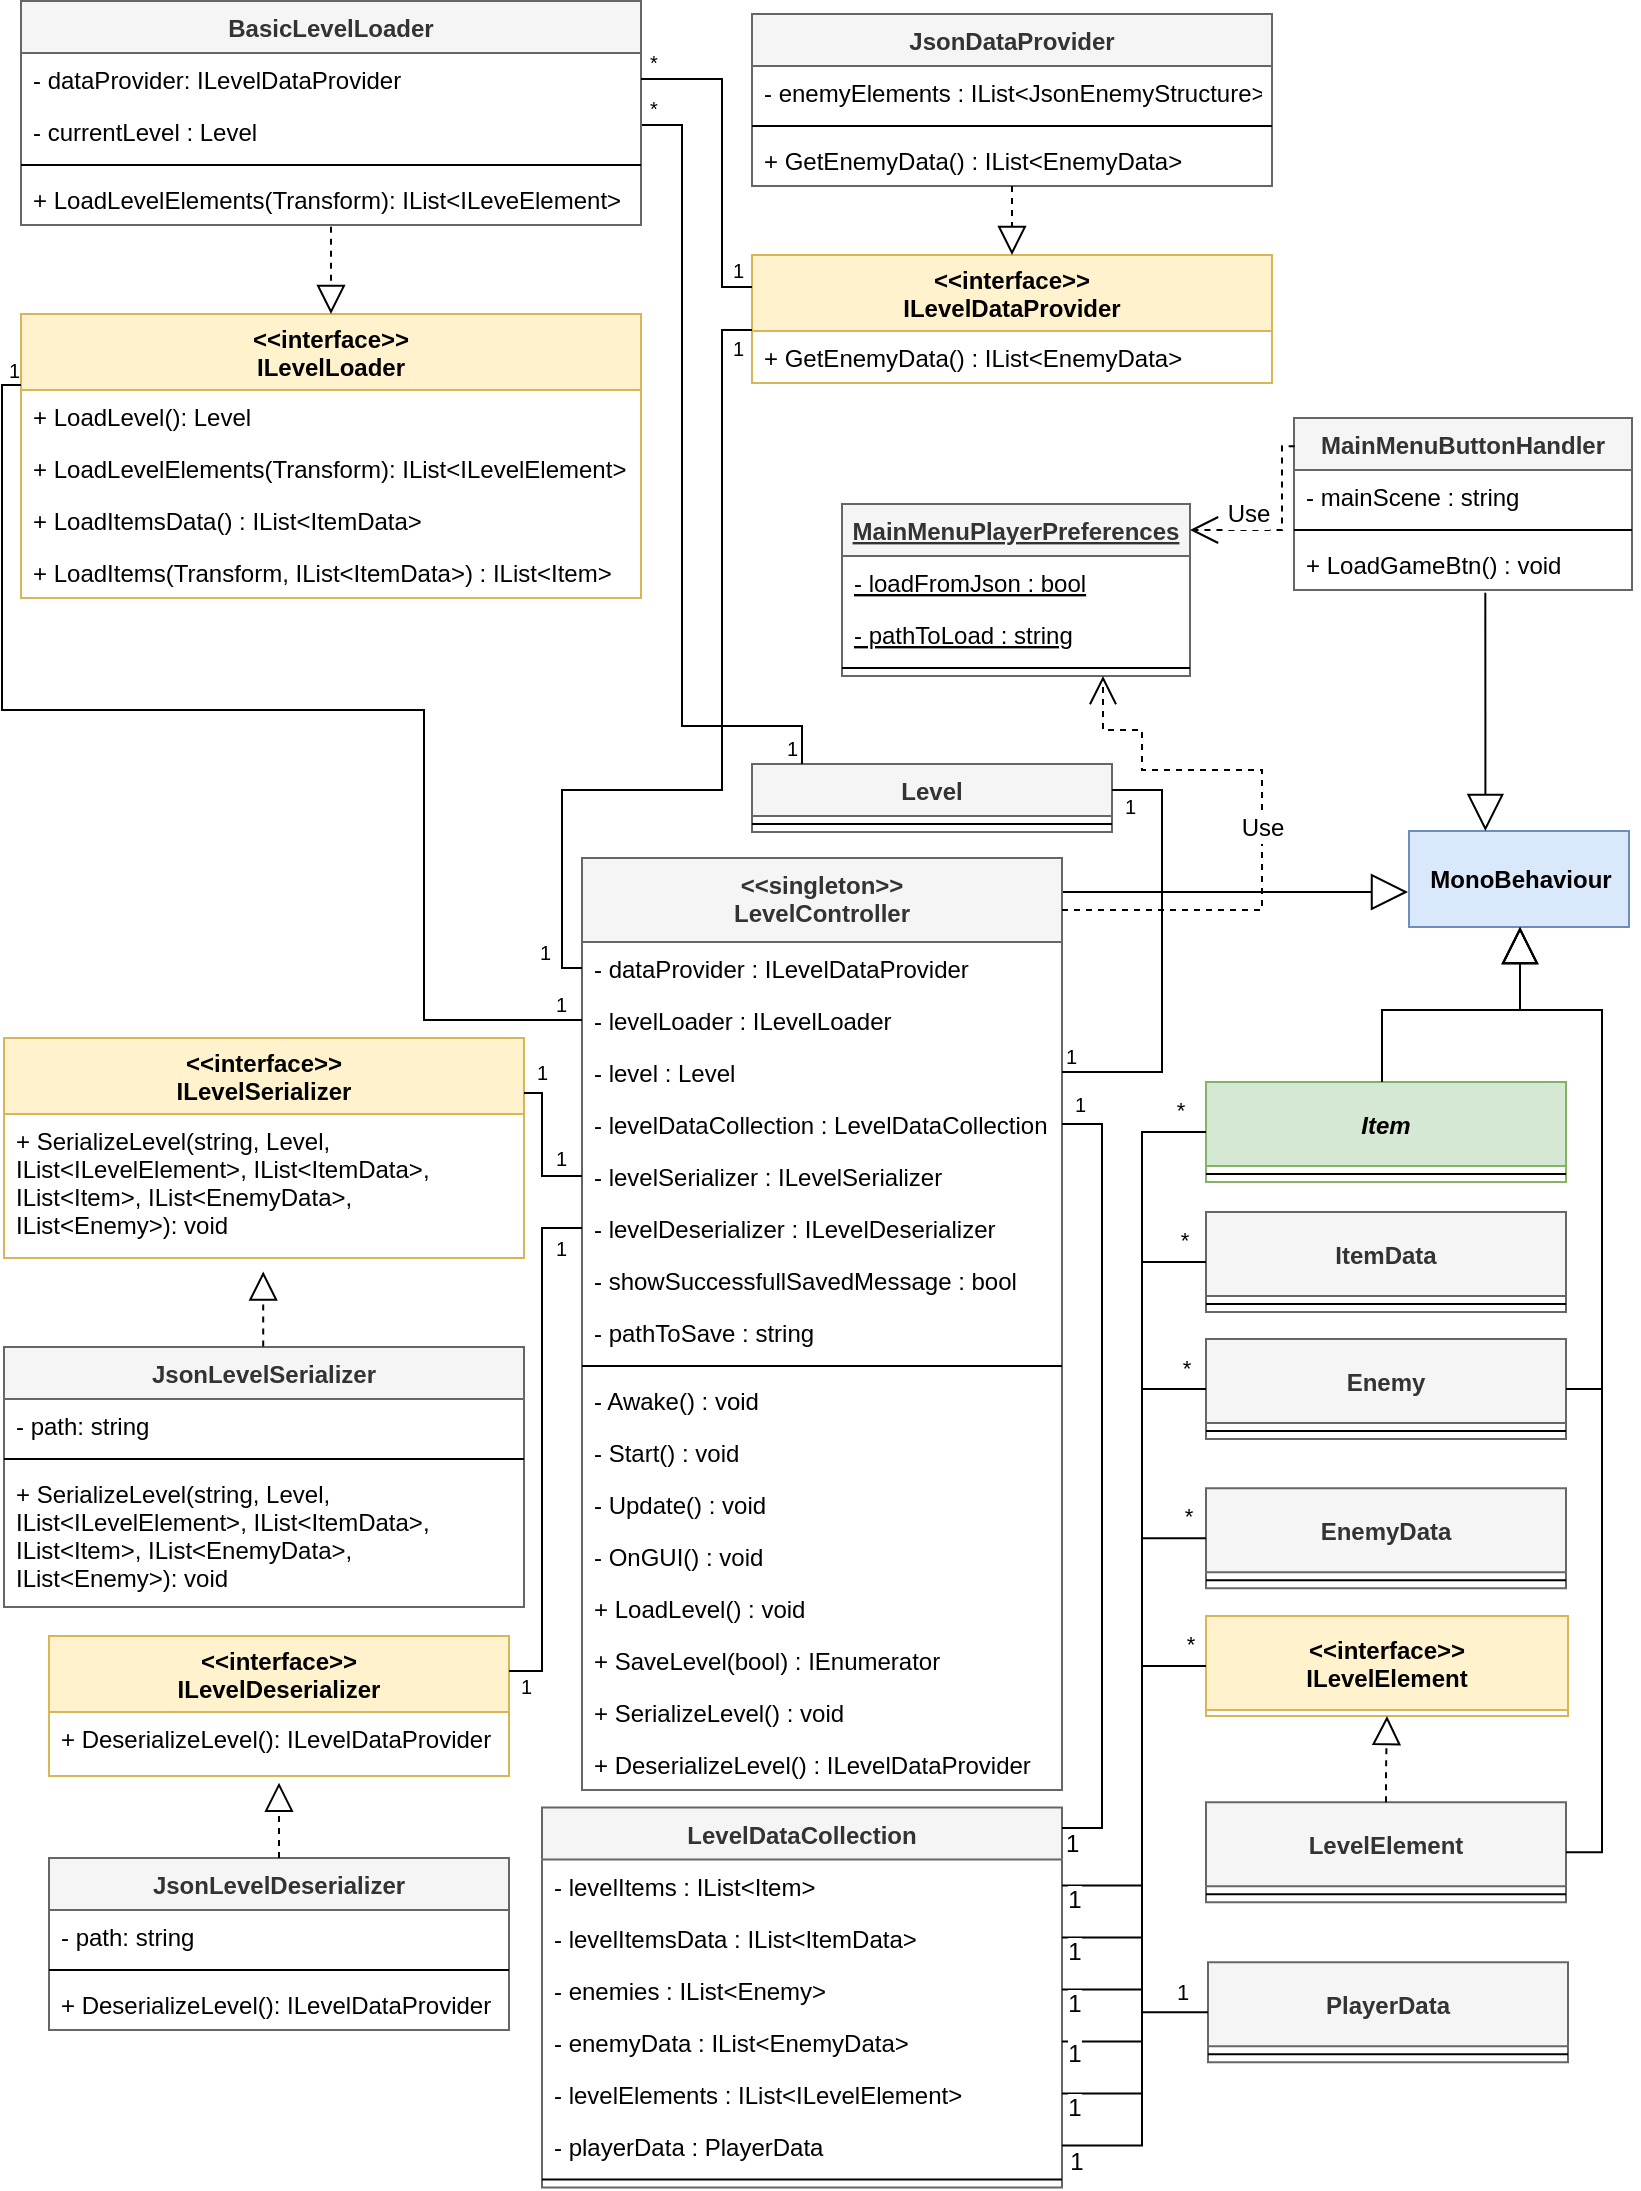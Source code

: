 <mxfile version="11.3.0" type="device" pages="2"><diagram id="U3EE3UQ_mB1TtfaGsXKy" name="Page-2"><mxGraphModel dx="1422" dy="822" grid="1" gridSize="10" guides="1" tooltips="1" connect="1" arrows="1" fold="1" page="1" pageScale="1" pageWidth="827" pageHeight="1169" math="0" shadow="0"><root><mxCell id="6WiqA42XoNVv5MIIDe6V-0"/><mxCell id="6WiqA42XoNVv5MIIDe6V-1" parent="6WiqA42XoNVv5MIIDe6V-0"/><mxCell id="6WiqA42XoNVv5MIIDe6V-2" value="&#10;&lt;&lt;interface&gt;&gt;&#10;ILevelLoader&#10;" style="swimlane;fontStyle=1;childLayout=stackLayout;horizontal=1;startSize=38;fillColor=#fff2cc;horizontalStack=0;resizeParent=1;resizeParentMax=0;resizeLast=0;collapsible=1;marginBottom=0;labelBackgroundColor=none;strokeColor=#d6b656;" parent="6WiqA42XoNVv5MIIDe6V-1" vertex="1"><mxGeometry x="9.5" y="162" width="310" height="142" as="geometry"/></mxCell><mxCell id="6WiqA42XoNVv5MIIDe6V-3" value="+ LoadLevel(): Level" style="text;strokeColor=none;fillColor=none;align=left;verticalAlign=top;spacingLeft=4;spacingRight=4;overflow=hidden;rotatable=0;points=[[0,0.5],[1,0.5]];portConstraint=eastwest;labelBackgroundColor=none;" parent="6WiqA42XoNVv5MIIDe6V-2" vertex="1"><mxGeometry y="38" width="310" height="26" as="geometry"/></mxCell><mxCell id="6WiqA42XoNVv5MIIDe6V-4" value="+ LoadLevelElements(Transform): IList&lt;ILevelElement&gt;" style="text;strokeColor=none;fillColor=none;align=left;verticalAlign=top;spacingLeft=4;spacingRight=4;overflow=hidden;rotatable=0;points=[[0,0.5],[1,0.5]];portConstraint=eastwest;labelBackgroundColor=none;" parent="6WiqA42XoNVv5MIIDe6V-2" vertex="1"><mxGeometry y="64" width="310" height="26" as="geometry"/></mxCell><mxCell id="RbHNDBY6vm4uIwvynuu4-90" value="+ LoadItemsData() : IList&lt;ItemData&gt;" style="text;strokeColor=none;fillColor=none;align=left;verticalAlign=top;spacingLeft=4;spacingRight=4;overflow=hidden;rotatable=0;points=[[0,0.5],[1,0.5]];portConstraint=eastwest;labelBackgroundColor=none;" parent="6WiqA42XoNVv5MIIDe6V-2" vertex="1"><mxGeometry y="90" width="310" height="26" as="geometry"/></mxCell><mxCell id="RbHNDBY6vm4uIwvynuu4-91" value="+ LoadItems(Transform, IList&lt;ItemData&gt;) : IList&lt;Item&gt;" style="text;strokeColor=none;fillColor=none;align=left;verticalAlign=top;spacingLeft=4;spacingRight=4;overflow=hidden;rotatable=0;points=[[0,0.5],[1,0.5]];portConstraint=eastwest;labelBackgroundColor=none;" parent="6WiqA42XoNVv5MIIDe6V-2" vertex="1"><mxGeometry y="116" width="310" height="26" as="geometry"/></mxCell><mxCell id="XhAxnzTvju0TEhmdSK-l-0" value="BasicLevelLoader" style="swimlane;fontStyle=1;align=center;verticalAlign=top;childLayout=stackLayout;horizontal=1;startSize=26;horizontalStack=0;resizeParent=1;resizeParentMax=0;resizeLast=0;collapsible=1;marginBottom=0;labelBackgroundColor=none;fillColor=#f5f5f5;strokeColor=#666666;fontColor=#333333;" parent="6WiqA42XoNVv5MIIDe6V-1" vertex="1"><mxGeometry x="9.5" y="5.5" width="310" height="112" as="geometry"/></mxCell><mxCell id="XhAxnzTvju0TEhmdSK-l-1" value="- dataProvider: ILevelDataProvider" style="text;strokeColor=none;fillColor=none;align=left;verticalAlign=top;spacingLeft=4;spacingRight=4;overflow=hidden;rotatable=0;points=[[0,0.5],[1,0.5]];portConstraint=eastwest;labelBackgroundColor=none;" parent="XhAxnzTvju0TEhmdSK-l-0" vertex="1"><mxGeometry y="26" width="310" height="26" as="geometry"/></mxCell><mxCell id="RbHNDBY6vm4uIwvynuu4-57" value="- currentLevel : Level" style="text;strokeColor=none;fillColor=none;align=left;verticalAlign=top;spacingLeft=4;spacingRight=4;overflow=hidden;rotatable=0;points=[[0,0.5],[1,0.5]];portConstraint=eastwest;labelBackgroundColor=none;" parent="XhAxnzTvju0TEhmdSK-l-0" vertex="1"><mxGeometry y="52" width="310" height="26" as="geometry"/></mxCell><mxCell id="XhAxnzTvju0TEhmdSK-l-2" value="" style="line;strokeWidth=1;fillColor=none;align=left;verticalAlign=middle;spacingTop=-1;spacingLeft=3;spacingRight=3;rotatable=0;labelPosition=right;points=[];portConstraint=eastwest;labelBackgroundColor=none;" parent="XhAxnzTvju0TEhmdSK-l-0" vertex="1"><mxGeometry y="78" width="310" height="8" as="geometry"/></mxCell><mxCell id="XhAxnzTvju0TEhmdSK-l-8" value="+ LoadLevelElements(Transform): IList&lt;ILeveElement&gt;" style="text;strokeColor=none;fillColor=none;align=left;verticalAlign=top;spacingLeft=4;spacingRight=4;overflow=hidden;rotatable=0;points=[[0,0.5],[1,0.5]];portConstraint=eastwest;labelBackgroundColor=none;" parent="XhAxnzTvju0TEhmdSK-l-0" vertex="1"><mxGeometry y="86" width="310" height="26" as="geometry"/></mxCell><mxCell id="XhAxnzTvju0TEhmdSK-l-4" value="&#10;&lt;&lt;interface&gt;&gt;&#10;ILevelDataProvider&#10;" style="swimlane;fontStyle=1;childLayout=stackLayout;horizontal=1;startSize=38;fillColor=#fff2cc;horizontalStack=0;resizeParent=1;resizeParentMax=0;resizeLast=0;collapsible=1;marginBottom=0;labelBackgroundColor=none;strokeColor=#d6b656;" parent="6WiqA42XoNVv5MIIDe6V-1" vertex="1"><mxGeometry x="375" y="132.5" width="260" height="64" as="geometry"/></mxCell><mxCell id="RbHNDBY6vm4uIwvynuu4-88" value="+ GetEnemyData() : IList&lt;EnemyData&gt;" style="text;strokeColor=none;fillColor=none;align=left;verticalAlign=top;spacingLeft=4;spacingRight=4;overflow=hidden;rotatable=0;points=[[0,0.5],[1,0.5]];portConstraint=eastwest;labelBackgroundColor=none;" parent="XhAxnzTvju0TEhmdSK-l-4" vertex="1"><mxGeometry y="38" width="260" height="26" as="geometry"/></mxCell><mxCell id="U6QdROMSvmlogeXnXHMK-10" value="JsonDataProvider" style="swimlane;fontStyle=1;align=center;verticalAlign=top;childLayout=stackLayout;horizontal=1;startSize=26;horizontalStack=0;resizeParent=1;resizeParentMax=0;resizeLast=0;collapsible=1;marginBottom=0;labelBackgroundColor=none;fillColor=#f5f5f5;strokeColor=#666666;fontColor=#333333;" parent="6WiqA42XoNVv5MIIDe6V-1" vertex="1"><mxGeometry x="375" y="12" width="260" height="86" as="geometry"><mxRectangle x="191" y="211" width="130" height="26" as="alternateBounds"/></mxGeometry></mxCell><mxCell id="RbHNDBY6vm4uIwvynuu4-79" value="- enemyElements : IList&lt;JsonEnemyStructure&gt;" style="text;strokeColor=none;fillColor=none;align=left;verticalAlign=top;spacingLeft=4;spacingRight=4;overflow=hidden;rotatable=0;points=[[0,0.5],[1,0.5]];portConstraint=eastwest;labelBackgroundColor=none;" parent="U6QdROMSvmlogeXnXHMK-10" vertex="1"><mxGeometry y="26" width="260" height="26" as="geometry"/></mxCell><mxCell id="U6QdROMSvmlogeXnXHMK-11" value="" style="line;strokeWidth=1;fillColor=none;align=left;verticalAlign=middle;spacingTop=-1;spacingLeft=3;spacingRight=3;rotatable=0;labelPosition=right;points=[];portConstraint=eastwest;labelBackgroundColor=none;" parent="U6QdROMSvmlogeXnXHMK-10" vertex="1"><mxGeometry y="52" width="260" height="8" as="geometry"/></mxCell><mxCell id="RbHNDBY6vm4uIwvynuu4-85" value="+ GetEnemyData() : IList&lt;EnemyData&gt;" style="text;strokeColor=none;fillColor=none;align=left;verticalAlign=top;spacingLeft=4;spacingRight=4;overflow=hidden;rotatable=0;points=[[0,0.5],[1,0.5]];portConstraint=eastwest;labelBackgroundColor=none;" parent="U6QdROMSvmlogeXnXHMK-10" vertex="1"><mxGeometry y="60" width="260" height="26" as="geometry"/></mxCell><mxCell id="U6QdROMSvmlogeXnXHMK-17" value="&#10;&lt;&lt;interface&gt;&gt;&#10;ILevelSerializer&#10;" style="swimlane;fontStyle=1;childLayout=stackLayout;horizontal=1;startSize=38;fillColor=#fff2cc;horizontalStack=0;resizeParent=1;resizeParentMax=0;resizeLast=0;collapsible=1;marginBottom=0;strokeColor=#d6b656;labelBackgroundColor=none;" parent="6WiqA42XoNVv5MIIDe6V-1" vertex="1"><mxGeometry x="1" y="524" width="260" height="110" as="geometry"/></mxCell><mxCell id="U6QdROMSvmlogeXnXHMK-18" value="+ SerializeLevel(string, Level, &#10;IList&lt;ILevelElement&gt;, IList&lt;ItemData&gt;, &#10;IList&lt;Item&gt;, IList&lt;EnemyData&gt;, &#10;IList&lt;Enemy&gt;): void" style="text;strokeColor=none;fillColor=none;align=left;verticalAlign=top;spacingLeft=4;spacingRight=4;overflow=hidden;rotatable=0;points=[[0,0.5],[1,0.5]];portConstraint=eastwest;labelBackgroundColor=none;" parent="U6QdROMSvmlogeXnXHMK-17" vertex="1"><mxGeometry y="38" width="260" height="72" as="geometry"/></mxCell><mxCell id="U6QdROMSvmlogeXnXHMK-20" value="JsonLevelSerializer" style="swimlane;fontStyle=1;align=center;verticalAlign=top;childLayout=stackLayout;horizontal=1;startSize=26;horizontalStack=0;resizeParent=1;resizeParentMax=0;resizeLast=0;collapsible=1;marginBottom=0;labelBackgroundColor=none;fillColor=#f5f5f5;strokeColor=#666666;fontColor=#333333;" parent="6WiqA42XoNVv5MIIDe6V-1" vertex="1"><mxGeometry x="1" y="678.5" width="260" height="130" as="geometry"/></mxCell><mxCell id="U6QdROMSvmlogeXnXHMK-21" value="- path: string" style="text;strokeColor=none;fillColor=none;align=left;verticalAlign=top;spacingLeft=4;spacingRight=4;overflow=hidden;rotatable=0;points=[[0,0.5],[1,0.5]];portConstraint=eastwest;labelBackgroundColor=none;" parent="U6QdROMSvmlogeXnXHMK-20" vertex="1"><mxGeometry y="26" width="260" height="26" as="geometry"/></mxCell><mxCell id="U6QdROMSvmlogeXnXHMK-22" value="" style="line;strokeWidth=1;fillColor=none;align=left;verticalAlign=middle;spacingTop=-1;spacingLeft=3;spacingRight=3;rotatable=0;labelPosition=right;points=[];portConstraint=eastwest;labelBackgroundColor=none;" parent="U6QdROMSvmlogeXnXHMK-20" vertex="1"><mxGeometry y="52" width="260" height="8" as="geometry"/></mxCell><mxCell id="U6QdROMSvmlogeXnXHMK-26" value="+ SerializeLevel(string, Level, &#10;IList&lt;ILevelElement&gt;, IList&lt;ItemData&gt;, &#10;IList&lt;Item&gt;, IList&lt;EnemyData&gt;, &#10;IList&lt;Enemy&gt;): void" style="text;strokeColor=none;fillColor=none;align=left;verticalAlign=top;spacingLeft=4;spacingRight=4;overflow=hidden;rotatable=0;points=[[0,0.5],[1,0.5]];portConstraint=eastwest;labelBackgroundColor=none;" parent="U6QdROMSvmlogeXnXHMK-20" vertex="1"><mxGeometry y="60" width="260" height="70" as="geometry"/></mxCell><mxCell id="dpCCaLjLW-N3ax-SlkFJ-2" value="&#10;&lt;&lt;interface&gt;&gt;&#10;ILevelDeserializer&#10;" style="swimlane;fontStyle=1;childLayout=stackLayout;horizontal=1;startSize=38;fillColor=#fff2cc;horizontalStack=0;resizeParent=1;resizeParentMax=0;resizeLast=0;collapsible=1;marginBottom=0;labelBackgroundColor=none;strokeColor=#d6b656;" parent="6WiqA42XoNVv5MIIDe6V-1" vertex="1"><mxGeometry x="23.5" y="823" width="230" height="70" as="geometry"/></mxCell><mxCell id="dpCCaLjLW-N3ax-SlkFJ-3" value="+ DeserializeLevel(): ILevelDataProvider" style="text;strokeColor=none;fillColor=none;align=left;verticalAlign=top;spacingLeft=4;spacingRight=4;overflow=hidden;rotatable=0;points=[[0,0.5],[1,0.5]];portConstraint=eastwest;labelBackgroundColor=none;" parent="dpCCaLjLW-N3ax-SlkFJ-2" vertex="1"><mxGeometry y="38" width="230" height="32" as="geometry"/></mxCell><mxCell id="dpCCaLjLW-N3ax-SlkFJ-4" value="JsonLevelDeserializer" style="swimlane;fontStyle=1;align=center;verticalAlign=top;childLayout=stackLayout;horizontal=1;startSize=26;horizontalStack=0;resizeParent=1;resizeParentMax=0;resizeLast=0;collapsible=1;marginBottom=0;labelBackgroundColor=none;fillColor=#f5f5f5;strokeColor=#666666;fontColor=#333333;" parent="6WiqA42XoNVv5MIIDe6V-1" vertex="1"><mxGeometry x="23.5" y="934" width="230" height="86" as="geometry"/></mxCell><mxCell id="dpCCaLjLW-N3ax-SlkFJ-5" value="- path: string" style="text;strokeColor=none;fillColor=none;align=left;verticalAlign=top;spacingLeft=4;spacingRight=4;overflow=hidden;rotatable=0;points=[[0,0.5],[1,0.5]];portConstraint=eastwest;labelBackgroundColor=none;" parent="dpCCaLjLW-N3ax-SlkFJ-4" vertex="1"><mxGeometry y="26" width="230" height="26" as="geometry"/></mxCell><mxCell id="dpCCaLjLW-N3ax-SlkFJ-6" value="" style="line;strokeWidth=1;fillColor=none;align=left;verticalAlign=middle;spacingTop=-1;spacingLeft=3;spacingRight=3;rotatable=0;labelPosition=right;points=[];portConstraint=eastwest;labelBackgroundColor=none;" parent="dpCCaLjLW-N3ax-SlkFJ-4" vertex="1"><mxGeometry y="52" width="230" height="8" as="geometry"/></mxCell><mxCell id="dpCCaLjLW-N3ax-SlkFJ-8" value="+ DeserializeLevel(): ILevelDataProvider" style="text;strokeColor=none;fillColor=none;align=left;verticalAlign=top;spacingLeft=4;spacingRight=4;overflow=hidden;rotatable=0;points=[[0,0.5],[1,0.5]];portConstraint=eastwest;labelBackgroundColor=none;" parent="dpCCaLjLW-N3ax-SlkFJ-4" vertex="1"><mxGeometry y="60" width="230" height="26" as="geometry"/></mxCell><mxCell id="dpCCaLjLW-N3ax-SlkFJ-9" value="" style="endArrow=block;dashed=1;endFill=0;endSize=12;html=1;edgeStyle=orthogonalEdgeStyle;rounded=0;exitX=0.5;exitY=0;exitDx=0;exitDy=0;labelBackgroundColor=none;entryX=0.5;entryY=1.104;entryDx=0;entryDy=0;entryPerimeter=0;" parent="6WiqA42XoNVv5MIIDe6V-1" source="dpCCaLjLW-N3ax-SlkFJ-4" target="dpCCaLjLW-N3ax-SlkFJ-3" edge="1"><mxGeometry width="160" relative="1" as="geometry"><mxPoint x="325.5" y="1099.5" as="sourcePoint"/><mxPoint x="206" y="900.5" as="targetPoint"/><Array as="points"><mxPoint x="138" y="911.5"/><mxPoint x="138" y="911.5"/></Array></mxGeometry></mxCell><mxCell id="f7q7LLjJTZfOvIeCBhTu-3" value="&lt;b&gt;MonoBehaviour&lt;/b&gt;" style="html=1;fillColor=#dae8fc;strokeColor=#6c8ebf;labelBackgroundColor=none;" parent="6WiqA42XoNVv5MIIDe6V-1" vertex="1"><mxGeometry x="703.5" y="420.5" width="110" height="48" as="geometry"/></mxCell><mxCell id="f7q7LLjJTZfOvIeCBhTu-4" value="" style="endArrow=block;endSize=16;endFill=0;html=1;edgeStyle=orthogonalEdgeStyle;rounded=0;exitX=0.566;exitY=1.055;exitDx=0;exitDy=0;exitPerimeter=0;labelBackgroundColor=none;" parent="6WiqA42XoNVv5MIIDe6V-1" source="RbHNDBY6vm4uIwvynuu4-47" target="f7q7LLjJTZfOvIeCBhTu-3" edge="1"><mxGeometry width="160" relative="1" as="geometry"><mxPoint x="800" y="350" as="sourcePoint"/><mxPoint x="880" y="410" as="targetPoint"/><Array as="points"><mxPoint x="742" y="360"/><mxPoint x="742" y="360"/></Array></mxGeometry></mxCell><mxCell id="RbHNDBY6vm4uIwvynuu4-31" value="&#10;&lt;&lt;interface&gt;&gt;&#10;ILevelElement&#10;" style="swimlane;fontStyle=1;childLayout=stackLayout;horizontal=1;startSize=47;fillColor=#fff2cc;horizontalStack=0;resizeParent=1;resizeParentMax=0;resizeLast=0;collapsible=1;marginBottom=0;labelBackgroundColor=none;strokeColor=#d6b656;" parent="6WiqA42XoNVv5MIIDe6V-1" vertex="1"><mxGeometry x="602" y="813" width="181" height="50" as="geometry"/></mxCell><mxCell id="RbHNDBY6vm4uIwvynuu4-43" value="MainMenuButtonHandler" style="swimlane;fontStyle=1;align=center;verticalAlign=top;childLayout=stackLayout;horizontal=1;startSize=26;horizontalStack=0;resizeParent=1;resizeParentMax=0;resizeLast=0;collapsible=1;marginBottom=0;labelBackgroundColor=none;fillColor=#f5f5f5;strokeColor=#666666;fontColor=#333333;" parent="6WiqA42XoNVv5MIIDe6V-1" vertex="1"><mxGeometry x="646" y="214" width="169" height="86" as="geometry"/></mxCell><mxCell id="RbHNDBY6vm4uIwvynuu4-44" value="- mainScene : string" style="text;strokeColor=none;fillColor=none;align=left;verticalAlign=top;spacingLeft=4;spacingRight=4;overflow=hidden;rotatable=0;points=[[0,0.5],[1,0.5]];portConstraint=eastwest;labelBackgroundColor=none;" parent="RbHNDBY6vm4uIwvynuu4-43" vertex="1"><mxGeometry y="26" width="169" height="26" as="geometry"/></mxCell><mxCell id="RbHNDBY6vm4uIwvynuu4-45" value="" style="line;strokeWidth=1;fillColor=none;align=left;verticalAlign=middle;spacingTop=-1;spacingLeft=3;spacingRight=3;rotatable=0;labelPosition=right;points=[];portConstraint=eastwest;labelBackgroundColor=none;" parent="RbHNDBY6vm4uIwvynuu4-43" vertex="1"><mxGeometry y="52" width="169" height="8" as="geometry"/></mxCell><mxCell id="RbHNDBY6vm4uIwvynuu4-47" value="+ LoadGameBtn() : void" style="text;strokeColor=none;fillColor=none;align=left;verticalAlign=top;spacingLeft=4;spacingRight=4;overflow=hidden;rotatable=0;points=[[0,0.5],[1,0.5]];portConstraint=eastwest;labelBackgroundColor=none;" parent="RbHNDBY6vm4uIwvynuu4-43" vertex="1"><mxGeometry y="60" width="169" height="26" as="geometry"/></mxCell><mxCell id="RbHNDBY6vm4uIwvynuu4-50" value="Level" style="swimlane;fontStyle=1;align=center;verticalAlign=top;childLayout=stackLayout;horizontal=1;startSize=26;horizontalStack=0;resizeParent=1;resizeParentMax=0;resizeLast=0;collapsible=1;marginBottom=0;labelBackgroundColor=none;fillColor=#f5f5f5;strokeColor=#666666;fontColor=#333333;" parent="6WiqA42XoNVv5MIIDe6V-1" vertex="1"><mxGeometry x="375" y="387" width="180" height="34" as="geometry"/></mxCell><mxCell id="RbHNDBY6vm4uIwvynuu4-52" value="" style="line;strokeWidth=1;fillColor=none;align=left;verticalAlign=middle;spacingTop=-1;spacingLeft=3;spacingRight=3;rotatable=0;labelPosition=right;points=[];portConstraint=eastwest;labelBackgroundColor=none;" parent="RbHNDBY6vm4uIwvynuu4-50" vertex="1"><mxGeometry y="26" width="180" height="8" as="geometry"/></mxCell><mxCell id="RbHNDBY6vm4uIwvynuu4-56" value="" style="endArrow=block;endSize=16;endFill=0;edgeStyle=orthogonalEdgeStyle;rounded=0;exitX=1;exitY=0.031;exitDx=0;exitDy=0;labelBackgroundColor=none;exitPerimeter=0;html=1;" parent="6WiqA42XoNVv5MIIDe6V-1" source="sbqQjTG6Z9_8j9TC0H_e-0" edge="1"><mxGeometry width="160" relative="1" as="geometry"><mxPoint x="413.429" y="419.857" as="sourcePoint"/><mxPoint x="703" y="451" as="targetPoint"/><Array as="points"><mxPoint x="703" y="451"/></Array></mxGeometry></mxCell><mxCell id="RbHNDBY6vm4uIwvynuu4-58" value="" style="endArrow=none;html=1;edgeStyle=orthogonalEdgeStyle;rounded=0;labelBackgroundColor=none;" parent="6WiqA42XoNVv5MIIDe6V-1" target="RbHNDBY6vm4uIwvynuu4-50" edge="1"><mxGeometry relative="1" as="geometry"><mxPoint x="320" y="67.5" as="sourcePoint"/><mxPoint x="280" y="345.5" as="targetPoint"/><Array as="points"><mxPoint x="340" y="68"/><mxPoint x="340" y="368"/><mxPoint x="400" y="368"/></Array></mxGeometry></mxCell><mxCell id="RbHNDBY6vm4uIwvynuu4-59" value="&lt;br&gt;*" style="resizable=0;html=1;align=left;verticalAlign=bottom;labelBackgroundColor=none;fontSize=10;" parent="RbHNDBY6vm4uIwvynuu4-58" connectable="0" vertex="1"><mxGeometry x="-1" relative="1" as="geometry"><mxPoint x="2" as="offset"/></mxGeometry></mxCell><mxCell id="RbHNDBY6vm4uIwvynuu4-60" value="1" style="resizable=0;html=1;align=right;verticalAlign=bottom;labelBackgroundColor=none;fontSize=10;" parent="RbHNDBY6vm4uIwvynuu4-58" connectable="0" vertex="1"><mxGeometry x="1" relative="1" as="geometry"><mxPoint x="-2" as="offset"/></mxGeometry></mxCell><mxCell id="RbHNDBY6vm4uIwvynuu4-97" value="LevelElement" style="swimlane;fontStyle=1;align=center;verticalAlign=middle;childLayout=stackLayout;horizontal=1;startSize=42;horizontalStack=0;resizeParent=1;resizeParentMax=0;resizeLast=0;collapsible=1;marginBottom=0;labelBackgroundColor=none;fillColor=#f5f5f5;strokeColor=#666666;fontColor=#333333;" parent="6WiqA42XoNVv5MIIDe6V-1" vertex="1"><mxGeometry x="602" y="906.1" width="180" height="50" as="geometry"/></mxCell><mxCell id="RbHNDBY6vm4uIwvynuu4-98" value="" style="line;strokeWidth=1;fillColor=none;align=left;verticalAlign=middle;spacingTop=-1;spacingLeft=3;spacingRight=3;rotatable=0;labelPosition=right;points=[];portConstraint=eastwest;labelBackgroundColor=none;" parent="RbHNDBY6vm4uIwvynuu4-97" vertex="1"><mxGeometry y="42" width="180" height="8" as="geometry"/></mxCell><mxCell id="RbHNDBY6vm4uIwvynuu4-103" value="ItemData" style="swimlane;fontStyle=1;align=center;verticalAlign=middle;childLayout=stackLayout;horizontal=1;startSize=42;horizontalStack=0;resizeParent=1;resizeParentMax=0;resizeLast=0;collapsible=1;marginBottom=0;labelBackgroundColor=none;fillColor=#f5f5f5;strokeColor=#666666;fontColor=#333333;" parent="6WiqA42XoNVv5MIIDe6V-1" vertex="1"><mxGeometry x="602" y="611" width="180" height="50" as="geometry"/></mxCell><mxCell id="RbHNDBY6vm4uIwvynuu4-104" value="" style="line;strokeWidth=1;fillColor=none;align=left;verticalAlign=middle;spacingTop=-1;spacingLeft=3;spacingRight=3;rotatable=0;labelPosition=right;points=[];portConstraint=eastwest;labelBackgroundColor=none;" parent="RbHNDBY6vm4uIwvynuu4-103" vertex="1"><mxGeometry y="42" width="180" height="8" as="geometry"/></mxCell><mxCell id="RbHNDBY6vm4uIwvynuu4-109" value="EnemyData" style="swimlane;fontStyle=1;align=center;verticalAlign=middle;childLayout=stackLayout;horizontal=1;startSize=42;horizontalStack=0;resizeParent=1;resizeParentMax=0;resizeLast=0;collapsible=1;marginBottom=0;labelBackgroundColor=none;fillColor=#f5f5f5;strokeColor=#666666;fontColor=#333333;" parent="6WiqA42XoNVv5MIIDe6V-1" vertex="1"><mxGeometry x="602" y="749.1" width="180" height="50" as="geometry"/></mxCell><mxCell id="RbHNDBY6vm4uIwvynuu4-112" value="" style="line;strokeWidth=1;fillColor=none;align=left;verticalAlign=middle;spacingTop=-1;spacingLeft=3;spacingRight=3;rotatable=0;labelPosition=right;points=[];portConstraint=eastwest;labelBackgroundColor=none;" parent="RbHNDBY6vm4uIwvynuu4-109" vertex="1"><mxGeometry y="42" width="180" height="8" as="geometry"/></mxCell><mxCell id="sbqQjTG6Z9_8j9TC0H_e-0" value="&lt;&lt;singleton&gt;&gt;&#10;LevelController" style="swimlane;fontStyle=1;align=center;verticalAlign=top;childLayout=stackLayout;horizontal=1;startSize=42;horizontalStack=0;resizeParent=1;resizeParentMax=0;resizeLast=0;collapsible=1;marginBottom=0;labelBackgroundColor=none;fillColor=#f5f5f5;strokeColor=#666666;fontColor=#333333;" parent="6WiqA42XoNVv5MIIDe6V-1" vertex="1"><mxGeometry x="290" y="434" width="240" height="466" as="geometry"/></mxCell><mxCell id="sbqQjTG6Z9_8j9TC0H_e-1" value="- dataProvider : ILevelDataProvider" style="text;strokeColor=none;fillColor=none;align=left;verticalAlign=top;spacingLeft=4;spacingRight=4;overflow=hidden;rotatable=0;points=[[0,0.5],[1,0.5]];portConstraint=eastwest;labelBackgroundColor=none;" parent="sbqQjTG6Z9_8j9TC0H_e-0" vertex="1"><mxGeometry y="42" width="240" height="26" as="geometry"/></mxCell><mxCell id="sbqQjTG6Z9_8j9TC0H_e-2" value="- levelLoader : ILevelLoader" style="text;strokeColor=none;fillColor=none;align=left;verticalAlign=top;spacingLeft=4;spacingRight=4;overflow=hidden;rotatable=0;points=[[0,0.5],[1,0.5]];portConstraint=eastwest;labelBackgroundColor=none;" parent="sbqQjTG6Z9_8j9TC0H_e-0" vertex="1"><mxGeometry y="68" width="240" height="26" as="geometry"/></mxCell><mxCell id="sbqQjTG6Z9_8j9TC0H_e-3" value="- level : Level" style="text;strokeColor=none;fillColor=none;align=left;verticalAlign=top;spacingLeft=4;spacingRight=4;overflow=hidden;rotatable=0;points=[[0,0.5],[1,0.5]];portConstraint=eastwest;labelBackgroundColor=none;" parent="sbqQjTG6Z9_8j9TC0H_e-0" vertex="1"><mxGeometry y="94" width="240" height="26" as="geometry"/></mxCell><mxCell id="lc2Z0tXwZh3MMr7PvdHk-7" value="- levelDataCollection : LevelDataCollection" style="text;strokeColor=none;fillColor=none;align=left;verticalAlign=top;spacingLeft=4;spacingRight=4;overflow=hidden;rotatable=0;points=[[0,0.5],[1,0.5]];portConstraint=eastwest;labelBackgroundColor=none;" parent="sbqQjTG6Z9_8j9TC0H_e-0" vertex="1"><mxGeometry y="120" width="240" height="26" as="geometry"/></mxCell><mxCell id="sbqQjTG6Z9_8j9TC0H_e-9" value="- levelSerializer : ILevelSerializer" style="text;strokeColor=none;fillColor=none;align=left;verticalAlign=top;spacingLeft=4;spacingRight=4;overflow=hidden;rotatable=0;points=[[0,0.5],[1,0.5]];portConstraint=eastwest;labelBackgroundColor=none;" parent="sbqQjTG6Z9_8j9TC0H_e-0" vertex="1"><mxGeometry y="146" width="240" height="26" as="geometry"/></mxCell><mxCell id="sbqQjTG6Z9_8j9TC0H_e-10" value="- levelDeserializer : ILevelDeserializer" style="text;strokeColor=none;fillColor=none;align=left;verticalAlign=top;spacingLeft=4;spacingRight=4;overflow=hidden;rotatable=0;points=[[0,0.5],[1,0.5]];portConstraint=eastwest;labelBackgroundColor=none;" parent="sbqQjTG6Z9_8j9TC0H_e-0" vertex="1"><mxGeometry y="172" width="240" height="26" as="geometry"/></mxCell><mxCell id="sbqQjTG6Z9_8j9TC0H_e-11" value="- showSuccessfullSavedMessage : bool" style="text;strokeColor=none;fillColor=none;align=left;verticalAlign=top;spacingLeft=4;spacingRight=4;overflow=hidden;rotatable=0;points=[[0,0.5],[1,0.5]];portConstraint=eastwest;labelBackgroundColor=none;" parent="sbqQjTG6Z9_8j9TC0H_e-0" vertex="1"><mxGeometry y="198" width="240" height="26" as="geometry"/></mxCell><mxCell id="sbqQjTG6Z9_8j9TC0H_e-14" value="- pathToSave : string" style="text;strokeColor=none;fillColor=none;align=left;verticalAlign=top;spacingLeft=4;spacingRight=4;overflow=hidden;rotatable=0;points=[[0,0.5],[1,0.5]];portConstraint=eastwest;labelBackgroundColor=none;" parent="sbqQjTG6Z9_8j9TC0H_e-0" vertex="1"><mxGeometry y="224" width="240" height="26" as="geometry"/></mxCell><mxCell id="sbqQjTG6Z9_8j9TC0H_e-15" value="" style="line;strokeWidth=1;fillColor=none;align=left;verticalAlign=middle;spacingTop=-1;spacingLeft=3;spacingRight=3;rotatable=0;labelPosition=right;points=[];portConstraint=eastwest;labelBackgroundColor=none;" parent="sbqQjTG6Z9_8j9TC0H_e-0" vertex="1"><mxGeometry y="250" width="240" height="8" as="geometry"/></mxCell><mxCell id="sbqQjTG6Z9_8j9TC0H_e-16" value="- Awake() : void" style="text;strokeColor=none;fillColor=none;align=left;verticalAlign=top;spacingLeft=4;spacingRight=4;overflow=hidden;rotatable=0;points=[[0,0.5],[1,0.5]];portConstraint=eastwest;labelBackgroundColor=none;" parent="sbqQjTG6Z9_8j9TC0H_e-0" vertex="1"><mxGeometry y="258" width="240" height="26" as="geometry"/></mxCell><mxCell id="sbqQjTG6Z9_8j9TC0H_e-17" value="- Start() : void" style="text;strokeColor=none;fillColor=none;align=left;verticalAlign=top;spacingLeft=4;spacingRight=4;overflow=hidden;rotatable=0;points=[[0,0.5],[1,0.5]];portConstraint=eastwest;labelBackgroundColor=none;" parent="sbqQjTG6Z9_8j9TC0H_e-0" vertex="1"><mxGeometry y="284" width="240" height="26" as="geometry"/></mxCell><mxCell id="sbqQjTG6Z9_8j9TC0H_e-18" value="- Update() : void" style="text;strokeColor=none;fillColor=none;align=left;verticalAlign=top;spacingLeft=4;spacingRight=4;overflow=hidden;rotatable=0;points=[[0,0.5],[1,0.5]];portConstraint=eastwest;labelBackgroundColor=none;" parent="sbqQjTG6Z9_8j9TC0H_e-0" vertex="1"><mxGeometry y="310" width="240" height="26" as="geometry"/></mxCell><mxCell id="lc2Z0tXwZh3MMr7PvdHk-26" value="- OnGUI() : void" style="text;strokeColor=none;fillColor=none;align=left;verticalAlign=top;spacingLeft=4;spacingRight=4;overflow=hidden;rotatable=0;points=[[0,0.5],[1,0.5]];portConstraint=eastwest;labelBackgroundColor=none;" parent="sbqQjTG6Z9_8j9TC0H_e-0" vertex="1"><mxGeometry y="336" width="240" height="26" as="geometry"/></mxCell><mxCell id="sbqQjTG6Z9_8j9TC0H_e-19" value="+ LoadLevel() : void" style="text;strokeColor=none;fillColor=none;align=left;verticalAlign=top;spacingLeft=4;spacingRight=4;overflow=hidden;rotatable=0;points=[[0,0.5],[1,0.5]];portConstraint=eastwest;labelBackgroundColor=none;" parent="sbqQjTG6Z9_8j9TC0H_e-0" vertex="1"><mxGeometry y="362" width="240" height="26" as="geometry"/></mxCell><mxCell id="lc2Z0tXwZh3MMr7PvdHk-8" value="+ SaveLevel(bool) : IEnumerator" style="text;strokeColor=none;fillColor=none;align=left;verticalAlign=top;spacingLeft=4;spacingRight=4;overflow=hidden;rotatable=0;points=[[0,0.5],[1,0.5]];portConstraint=eastwest;labelBackgroundColor=none;" parent="sbqQjTG6Z9_8j9TC0H_e-0" vertex="1"><mxGeometry y="388" width="240" height="26" as="geometry"/></mxCell><mxCell id="sbqQjTG6Z9_8j9TC0H_e-20" value="+ SerializeLevel() : void" style="text;strokeColor=none;fillColor=none;align=left;verticalAlign=top;spacingLeft=4;spacingRight=4;overflow=hidden;rotatable=0;points=[[0,0.5],[1,0.5]];portConstraint=eastwest;labelBackgroundColor=none;" parent="sbqQjTG6Z9_8j9TC0H_e-0" vertex="1"><mxGeometry y="414" width="240" height="26" as="geometry"/></mxCell><mxCell id="sbqQjTG6Z9_8j9TC0H_e-21" value="+ DeserializeLevel() : ILevelDataProvider" style="text;strokeColor=none;fillColor=none;align=left;verticalAlign=top;spacingLeft=4;spacingRight=4;overflow=hidden;rotatable=0;points=[[0,0.5],[1,0.5]];portConstraint=eastwest;labelBackgroundColor=none;" parent="sbqQjTG6Z9_8j9TC0H_e-0" vertex="1"><mxGeometry y="440" width="240" height="26" as="geometry"/></mxCell><mxCell id="sbqQjTG6Z9_8j9TC0H_e-24" value="Item" style="swimlane;fontStyle=3;align=center;verticalAlign=middle;childLayout=stackLayout;horizontal=1;startSize=42;horizontalStack=0;resizeParent=1;resizeParentMax=0;resizeLast=0;collapsible=1;marginBottom=0;labelBackgroundColor=none;fillColor=#d5e8d4;strokeColor=#82b366;" parent="6WiqA42XoNVv5MIIDe6V-1" vertex="1"><mxGeometry x="602" y="546" width="180" height="50" as="geometry"/></mxCell><mxCell id="sbqQjTG6Z9_8j9TC0H_e-25" value="" style="line;strokeWidth=1;fillColor=none;align=left;verticalAlign=middle;spacingTop=-1;spacingLeft=3;spacingRight=3;rotatable=0;labelPosition=right;points=[];portConstraint=eastwest;labelBackgroundColor=none;" parent="sbqQjTG6Z9_8j9TC0H_e-24" vertex="1"><mxGeometry y="42" width="180" height="8" as="geometry"/></mxCell><mxCell id="sbqQjTG6Z9_8j9TC0H_e-27" value="" style="endArrow=block;dashed=1;endFill=0;endSize=12;html=1;edgeStyle=orthogonalEdgeStyle;rounded=0;exitX=0.5;exitY=0;exitDx=0;exitDy=0;labelBackgroundColor=none;entryX=0.5;entryY=1;entryDx=0;entryDy=0;" parent="6WiqA42XoNVv5MIIDe6V-1" source="RbHNDBY6vm4uIwvynuu4-97" target="RbHNDBY6vm4uIwvynuu4-31" edge="1"><mxGeometry width="160" relative="1" as="geometry"><mxPoint x="1027" y="898.1" as="sourcePoint"/><mxPoint x="1027" y="845.1" as="targetPoint"/><Array as="points"><mxPoint x="692" y="891"/><mxPoint x="692" y="891"/></Array></mxGeometry></mxCell><mxCell id="sbqQjTG6Z9_8j9TC0H_e-31" value="" style="endArrow=block;dashed=1;endFill=0;endSize=12;html=1;edgeStyle=orthogonalEdgeStyle;rounded=0;labelBackgroundColor=none;exitX=0.5;exitY=1;exitDx=0;exitDy=0;" parent="6WiqA42XoNVv5MIIDe6V-1" source="U6QdROMSvmlogeXnXHMK-10" target="XhAxnzTvju0TEhmdSK-l-4" edge="1"><mxGeometry width="160" relative="1" as="geometry"><mxPoint x="502" y="194" as="sourcePoint"/><mxPoint x="505" y="240" as="targetPoint"/><Array as="points"/></mxGeometry></mxCell><mxCell id="sbqQjTG6Z9_8j9TC0H_e-32" value="" style="endArrow=block;dashed=1;endFill=0;endSize=12;html=1;edgeStyle=orthogonalEdgeStyle;rounded=0;labelBackgroundColor=none;entryX=0.5;entryY=0;entryDx=0;entryDy=0;exitX=0.5;exitY=1.036;exitDx=0;exitDy=0;exitPerimeter=0;" parent="6WiqA42XoNVv5MIIDe6V-1" source="XhAxnzTvju0TEhmdSK-l-8" target="6WiqA42XoNVv5MIIDe6V-2" edge="1"><mxGeometry width="160" relative="1" as="geometry"><mxPoint x="190" y="130" as="sourcePoint"/><mxPoint x="512" y="203" as="targetPoint"/><Array as="points"><mxPoint x="165" y="118"/><mxPoint x="165" y="118"/></Array></mxGeometry></mxCell><mxCell id="sbqQjTG6Z9_8j9TC0H_e-33" value="" style="endArrow=none;html=1;edgeStyle=orthogonalEdgeStyle;rounded=0;entryX=0;entryY=0.25;entryDx=0;entryDy=0;labelBackgroundColor=none;exitX=1;exitY=0.5;exitDx=0;exitDy=0;" parent="6WiqA42XoNVv5MIIDe6V-1" source="XhAxnzTvju0TEhmdSK-l-1" target="XhAxnzTvju0TEhmdSK-l-4" edge="1"><mxGeometry relative="1" as="geometry"><mxPoint x="330" y="80" as="sourcePoint"/><mxPoint x="290" y="351" as="targetPoint"/><Array as="points"><mxPoint x="360" y="44"/><mxPoint x="360" y="148"/></Array></mxGeometry></mxCell><mxCell id="sbqQjTG6Z9_8j9TC0H_e-34" value="&lt;br&gt;*" style="resizable=0;html=1;align=left;verticalAlign=bottom;labelBackgroundColor=none;fontSize=10;" parent="sbqQjTG6Z9_8j9TC0H_e-33" connectable="0" vertex="1"><mxGeometry x="-1" relative="1" as="geometry"><mxPoint x="2" as="offset"/></mxGeometry></mxCell><mxCell id="sbqQjTG6Z9_8j9TC0H_e-35" value="1" style="resizable=0;html=1;align=right;verticalAlign=bottom;labelBackgroundColor=none;fontSize=10;" parent="sbqQjTG6Z9_8j9TC0H_e-33" connectable="0" vertex="1"><mxGeometry x="1" relative="1" as="geometry"><mxPoint x="-4" as="offset"/></mxGeometry></mxCell><mxCell id="sbqQjTG6Z9_8j9TC0H_e-36" value="" style="endArrow=none;html=1;edgeStyle=orthogonalEdgeStyle;rounded=0;labelBackgroundColor=none;exitX=0;exitY=0.5;exitDx=0;exitDy=0;" parent="6WiqA42XoNVv5MIIDe6V-1" source="sbqQjTG6Z9_8j9TC0H_e-1" target="XhAxnzTvju0TEhmdSK-l-4" edge="1"><mxGeometry relative="1" as="geometry"><mxPoint x="330" y="99" as="sourcePoint"/><mxPoint x="380" y="220" as="targetPoint"/><Array as="points"><mxPoint x="280" y="489"/><mxPoint x="280" y="400"/><mxPoint x="360" y="400"/><mxPoint x="360" y="170"/></Array></mxGeometry></mxCell><mxCell id="sbqQjTG6Z9_8j9TC0H_e-37" value="1" style="resizable=0;html=1;align=left;verticalAlign=bottom;labelBackgroundColor=none;fontSize=10;" parent="sbqQjTG6Z9_8j9TC0H_e-36" connectable="0" vertex="1"><mxGeometry x="-1" relative="1" as="geometry"><mxPoint x="-23" as="offset"/></mxGeometry></mxCell><mxCell id="sbqQjTG6Z9_8j9TC0H_e-38" value="1" style="resizable=0;html=1;align=right;verticalAlign=bottom;labelBackgroundColor=none;fontSize=10;" parent="sbqQjTG6Z9_8j9TC0H_e-36" connectable="0" vertex="1"><mxGeometry x="1" relative="1" as="geometry"><mxPoint x="-4" y="17" as="offset"/></mxGeometry></mxCell><mxCell id="sbqQjTG6Z9_8j9TC0H_e-39" value="" style="endArrow=none;html=1;edgeStyle=orthogonalEdgeStyle;rounded=0;labelBackgroundColor=none;exitX=0;exitY=0.5;exitDx=0;exitDy=0;entryX=0;entryY=0.25;entryDx=0;entryDy=0;" parent="6WiqA42XoNVv5MIIDe6V-1" source="sbqQjTG6Z9_8j9TC0H_e-2" target="6WiqA42XoNVv5MIIDe6V-2" edge="1"><mxGeometry relative="1" as="geometry"><mxPoint x="250" y="482.5" as="sourcePoint"/><mxPoint x="385" y="281.667" as="targetPoint"/><Array as="points"><mxPoint x="211" y="515"/><mxPoint x="211" y="360"/><mxPoint y="360"/><mxPoint y="198"/></Array></mxGeometry></mxCell><mxCell id="sbqQjTG6Z9_8j9TC0H_e-40" value="1" style="resizable=0;html=1;align=left;verticalAlign=bottom;labelBackgroundColor=none;fontSize=10;" parent="sbqQjTG6Z9_8j9TC0H_e-39" connectable="0" vertex="1"><mxGeometry x="-1" relative="1" as="geometry"><mxPoint x="-15" as="offset"/></mxGeometry></mxCell><mxCell id="sbqQjTG6Z9_8j9TC0H_e-41" value="1" style="resizable=0;html=1;align=right;verticalAlign=bottom;labelBackgroundColor=none;fontSize=10;" parent="sbqQjTG6Z9_8j9TC0H_e-39" connectable="0" vertex="1"><mxGeometry x="1" relative="1" as="geometry"><mxPoint y="1" as="offset"/></mxGeometry></mxCell><mxCell id="sbqQjTG6Z9_8j9TC0H_e-42" value="" style="endArrow=none;html=1;edgeStyle=orthogonalEdgeStyle;rounded=0;labelBackgroundColor=none;exitX=1;exitY=0.5;exitDx=0;exitDy=0;" parent="6WiqA42XoNVv5MIIDe6V-1" source="sbqQjTG6Z9_8j9TC0H_e-3" target="RbHNDBY6vm4uIwvynuu4-50" edge="1"><mxGeometry relative="1" as="geometry"><mxPoint x="560" y="530" as="sourcePoint"/><mxPoint x="19.167" y="207.5" as="targetPoint"/><Array as="points"><mxPoint x="580" y="541"/><mxPoint x="580" y="400"/></Array></mxGeometry></mxCell><mxCell id="sbqQjTG6Z9_8j9TC0H_e-43" value="1" style="resizable=0;html=1;align=left;verticalAlign=bottom;labelBackgroundColor=none;fontSize=10;" parent="sbqQjTG6Z9_8j9TC0H_e-42" connectable="0" vertex="1"><mxGeometry x="-1" relative="1" as="geometry"><mxPoint as="offset"/></mxGeometry></mxCell><mxCell id="sbqQjTG6Z9_8j9TC0H_e-44" value="1" style="resizable=0;html=1;align=right;verticalAlign=bottom;labelBackgroundColor=none;fontSize=10;" parent="sbqQjTG6Z9_8j9TC0H_e-42" connectable="0" vertex="1"><mxGeometry x="1" relative="1" as="geometry"><mxPoint x="12" y="16" as="offset"/></mxGeometry></mxCell><mxCell id="sbqQjTG6Z9_8j9TC0H_e-60" value="" style="endArrow=none;html=1;edgeStyle=orthogonalEdgeStyle;rounded=0;labelBackgroundColor=none;exitX=0;exitY=0.5;exitDx=0;exitDy=0;entryX=1;entryY=0.25;entryDx=0;entryDy=0;" parent="6WiqA42XoNVv5MIIDe6V-1" source="sbqQjTG6Z9_8j9TC0H_e-9" target="U6QdROMSvmlogeXnXHMK-17" edge="1"><mxGeometry relative="1" as="geometry"><mxPoint x="300" y="680.833" as="sourcePoint"/><mxPoint x="200" y="580" as="targetPoint"/><Array as="points"><mxPoint x="270" y="593"/><mxPoint x="270" y="552"/></Array></mxGeometry></mxCell><mxCell id="sbqQjTG6Z9_8j9TC0H_e-61" value="1" style="resizable=0;html=1;align=left;verticalAlign=bottom;labelBackgroundColor=none;fontSize=10;" parent="sbqQjTG6Z9_8j9TC0H_e-60" connectable="0" vertex="1"><mxGeometry x="-1" relative="1" as="geometry"><mxPoint x="-15" y="-1" as="offset"/></mxGeometry></mxCell><mxCell id="sbqQjTG6Z9_8j9TC0H_e-62" value="1" style="resizable=0;html=1;align=right;verticalAlign=bottom;labelBackgroundColor=none;fontSize=10;" parent="sbqQjTG6Z9_8j9TC0H_e-60" connectable="0" vertex="1"><mxGeometry x="1" relative="1" as="geometry"><mxPoint x="12" y="-2" as="offset"/></mxGeometry></mxCell><mxCell id="sbqQjTG6Z9_8j9TC0H_e-63" value="" style="endArrow=none;html=1;edgeStyle=orthogonalEdgeStyle;rounded=0;labelBackgroundColor=none;exitX=0;exitY=0.5;exitDx=0;exitDy=0;entryX=1;entryY=0.25;entryDx=0;entryDy=0;" parent="6WiqA42XoNVv5MIIDe6V-1" source="sbqQjTG6Z9_8j9TC0H_e-10" target="dpCCaLjLW-N3ax-SlkFJ-2" edge="1"><mxGeometry relative="1" as="geometry"><mxPoint x="540" y="706.667" as="sourcePoint"/><mxPoint x="575.833" y="621.667" as="targetPoint"/><Array as="points"><mxPoint x="270" y="619"/><mxPoint x="270" y="841"/></Array></mxGeometry></mxCell><mxCell id="sbqQjTG6Z9_8j9TC0H_e-64" value="1" style="resizable=0;html=1;align=left;verticalAlign=bottom;labelBackgroundColor=none;fontSize=10;" parent="sbqQjTG6Z9_8j9TC0H_e-63" connectable="0" vertex="1"><mxGeometry x="-1" relative="1" as="geometry"><mxPoint x="-15" y="18" as="offset"/></mxGeometry></mxCell><mxCell id="sbqQjTG6Z9_8j9TC0H_e-65" value="1" style="resizable=0;html=1;align=right;verticalAlign=bottom;labelBackgroundColor=none;fontSize=10;" parent="sbqQjTG6Z9_8j9TC0H_e-63" connectable="0" vertex="1"><mxGeometry x="1" relative="1" as="geometry"><mxPoint x="12" y="16" as="offset"/></mxGeometry></mxCell><mxCell id="iBExaB6aZrqkgG_xUXju-1" value="" style="endArrow=block;endSize=16;endFill=0;edgeStyle=orthogonalEdgeStyle;rounded=0;labelBackgroundColor=none;html=1;" parent="6WiqA42XoNVv5MIIDe6V-1" target="f7q7LLjJTZfOvIeCBhTu-3" edge="1"><mxGeometry width="160" relative="1" as="geometry"><mxPoint x="690" y="546" as="sourcePoint"/><mxPoint x="760" y="480" as="targetPoint"/><Array as="points"><mxPoint x="690" y="510"/><mxPoint x="759" y="510"/></Array></mxGeometry></mxCell><mxCell id="9B9A6bFn6zAHJbqWkxrF-0" value="&lt;span style=&quot;font-family: &amp;#34;helvetica&amp;#34; , &amp;#34;arial&amp;#34; , sans-serif ; font-size: 0px&quot;&gt;%3CmxGraphModel%3E%3Croot%3E%3CmxCell%20id%3D%220%22%2F%3E%3CmxCell%20id%3D%221%22%20parent%3D%220%22%2F%3E%3CmxCell%20id%3D%222%22%20value%3D%22ItemData%22%20style%3D%22swimlane%3BfontStyle%3D1%3Balign%3Dcenter%3BverticalAlign%3Dmiddle%3BchildLayout%3DstackLayout%3Bhorizontal%3D1%3BstartSize%3D42%3BhorizontalStack%3D0%3BresizeParent%3D1%3BresizeParentMax%3D0%3BresizeLast%3D0%3Bcollapsible%3D1%3BmarginBottom%3D0%3BlabelBackgroundColor%3Dnone%3BfillColor%3D%23f5f5f5%3BstrokeColor%3D%23666666%3BfontColor%3D%23333333%3B%22%20vertex%3D%221%22%20parent%3D%221%22%3E%3CmxGeometry%20x%3D%22601%22%20y%3D%22611%22%20width%3D%22180%22%20height%3D%2250%22%20as%3D%22geometry%22%2F%3E%3C%2FmxCell%3E%3CmxCell%20id%3D%223%22%20value%3D%22%22%20style%3D%22line%3BstrokeWidth%3D1%3BfillColor%3Dnone%3Balign%3Dleft%3BverticalAlign%3Dmiddle%3BspacingTop%3D-1%3BspacingLeft%3D3%3BspacingRight%3D3%3Brotatable%3D0%3BlabelPosition%3Dright%3Bpoints%3D%5B%5D%3BportConstraint%3Deastwest%3BlabelBackgroundColor%3Dnone%3B%22%20vertex%3D%221%22%20parent%3D%222%22%3E%3CmxGeometry%20y%3D%2242%22%20width%3D%22180%22%20height%3D%228%22%20as%3D%22geometry%22%2F%3E%3C%2FmxCell%3E%3C%2Froot%3E%3C%2FmxGraphModel%3E&lt;/span&gt;" style="text;html=1;resizable=0;points=[];autosize=1;align=left;verticalAlign=top;spacingTop=-4;" parent="6WiqA42XoNVv5MIIDe6V-1" vertex="1"><mxGeometry x="745" y="702" width="20" height="20" as="geometry"/></mxCell><mxCell id="9B9A6bFn6zAHJbqWkxrF-1" value="Enemy" style="swimlane;fontStyle=1;align=center;verticalAlign=middle;childLayout=stackLayout;horizontal=1;startSize=42;horizontalStack=0;resizeParent=1;resizeParentMax=0;resizeLast=0;collapsible=1;marginBottom=0;labelBackgroundColor=none;fillColor=#f5f5f5;strokeColor=#666666;fontColor=#333333;" parent="6WiqA42XoNVv5MIIDe6V-1" vertex="1"><mxGeometry x="602" y="674.5" width="180" height="50" as="geometry"/></mxCell><mxCell id="9B9A6bFn6zAHJbqWkxrF-2" value="" style="line;strokeWidth=1;fillColor=none;align=left;verticalAlign=middle;spacingTop=-1;spacingLeft=3;spacingRight=3;rotatable=0;labelPosition=right;points=[];portConstraint=eastwest;labelBackgroundColor=none;" parent="9B9A6bFn6zAHJbqWkxrF-1" vertex="1"><mxGeometry y="42" width="180" height="8" as="geometry"/></mxCell><mxCell id="9B9A6bFn6zAHJbqWkxrF-4" value="" style="endArrow=block;endSize=16;endFill=0;edgeStyle=orthogonalEdgeStyle;rounded=0;exitX=1;exitY=0.5;exitDx=0;exitDy=0;labelBackgroundColor=none;html=1;" parent="6WiqA42XoNVv5MIIDe6V-1" source="9B9A6bFn6zAHJbqWkxrF-1" target="f7q7LLjJTZfOvIeCBhTu-3" edge="1"><mxGeometry width="160" relative="1" as="geometry"><mxPoint x="786" y="700" as="sourcePoint"/><mxPoint x="759" y="470" as="targetPoint"/><Array as="points"><mxPoint x="800" y="700"/><mxPoint x="800" y="510"/><mxPoint x="759" y="510"/></Array></mxGeometry></mxCell><mxCell id="9B9A6bFn6zAHJbqWkxrF-5" value="" style="endArrow=block;endSize=16;endFill=0;edgeStyle=orthogonalEdgeStyle;rounded=0;labelBackgroundColor=none;html=1;exitX=1;exitY=0.5;exitDx=0;exitDy=0;" parent="6WiqA42XoNVv5MIIDe6V-1" source="RbHNDBY6vm4uIwvynuu4-97" target="f7q7LLjJTZfOvIeCBhTu-3" edge="1"><mxGeometry width="160" relative="1" as="geometry"><mxPoint x="790" y="840" as="sourcePoint"/><mxPoint x="769" y="480" as="targetPoint"/><Array as="points"><mxPoint x="800" y="931"/><mxPoint x="800" y="510"/><mxPoint x="759" y="510"/></Array></mxGeometry></mxCell><mxCell id="8WQbMibOHoGVyeViQsIt-0" value="MainMenuPlayerPreferences" style="swimlane;fontStyle=5;align=center;verticalAlign=top;childLayout=stackLayout;horizontal=1;startSize=26;horizontalStack=0;resizeParent=1;resizeParentMax=0;resizeLast=0;collapsible=1;marginBottom=0;labelBackgroundColor=none;fillColor=#f5f5f5;strokeColor=#666666;fontColor=#333333;" parent="6WiqA42XoNVv5MIIDe6V-1" vertex="1"><mxGeometry x="420" y="257" width="174" height="86" as="geometry"/></mxCell><mxCell id="8WQbMibOHoGVyeViQsIt-4" value="- loadFromJson : bool" style="text;strokeColor=none;fillColor=none;align=left;verticalAlign=top;spacingLeft=4;spacingRight=4;overflow=hidden;rotatable=0;points=[[0,0.5],[1,0.5]];portConstraint=eastwest;labelBackgroundColor=none;fontStyle=4" parent="8WQbMibOHoGVyeViQsIt-0" vertex="1"><mxGeometry y="26" width="174" height="26" as="geometry"/></mxCell><mxCell id="8WQbMibOHoGVyeViQsIt-1" value="- pathToLoad : string" style="text;strokeColor=none;fillColor=none;align=left;verticalAlign=top;spacingLeft=4;spacingRight=4;overflow=hidden;rotatable=0;points=[[0,0.5],[1,0.5]];portConstraint=eastwest;labelBackgroundColor=none;fontStyle=4" parent="8WQbMibOHoGVyeViQsIt-0" vertex="1"><mxGeometry y="52" width="174" height="26" as="geometry"/></mxCell><mxCell id="8WQbMibOHoGVyeViQsIt-2" value="" style="line;strokeWidth=1;fillColor=none;align=left;verticalAlign=middle;spacingTop=-1;spacingLeft=3;spacingRight=3;rotatable=0;labelPosition=right;points=[];portConstraint=eastwest;labelBackgroundColor=none;" parent="8WQbMibOHoGVyeViQsIt-0" vertex="1"><mxGeometry y="78" width="174" height="8" as="geometry"/></mxCell><mxCell id="8WQbMibOHoGVyeViQsIt-11" value="" style="endArrow=open;dashed=1;endFill=0;endSize=12;html=1;edgeStyle=orthogonalEdgeStyle;rounded=0;labelBackgroundColor=none;exitX=0.002;exitY=0.164;exitDx=0;exitDy=0;exitPerimeter=0;" parent="6WiqA42XoNVv5MIIDe6V-1" source="RbHNDBY6vm4uIwvynuu4-43" target="8WQbMibOHoGVyeViQsIt-0" edge="1"><mxGeometry width="160" relative="1" as="geometry"><mxPoint x="515" y="135" as="sourcePoint"/><mxPoint x="515" y="169.5" as="targetPoint"/><Array as="points"><mxPoint x="640" y="228"/><mxPoint x="640" y="270"/></Array></mxGeometry></mxCell><mxCell id="8WQbMibOHoGVyeViQsIt-12" value="Use" style="text;html=1;resizable=0;points=[];align=center;verticalAlign=middle;labelBackgroundColor=#ffffff;" parent="8WQbMibOHoGVyeViQsIt-11" vertex="1" connectable="0"><mxGeometry x="-0.18" relative="1" as="geometry"><mxPoint x="-17" y="1" as="offset"/></mxGeometry></mxCell><mxCell id="8WQbMibOHoGVyeViQsIt-13" value="" style="endArrow=open;dashed=1;endFill=0;endSize=12;html=1;edgeStyle=orthogonalEdgeStyle;rounded=0;labelBackgroundColor=none;entryX=0.75;entryY=1;entryDx=0;entryDy=0;" parent="6WiqA42XoNVv5MIIDe6V-1" source="sbqQjTG6Z9_8j9TC0H_e-0" target="8WQbMibOHoGVyeViQsIt-0" edge="1"><mxGeometry width="160" relative="1" as="geometry"><mxPoint x="533" y="460" as="sourcePoint"/><mxPoint x="560" y="360" as="targetPoint"/><Array as="points"><mxPoint x="630" y="460"/><mxPoint x="630" y="390"/><mxPoint x="570" y="390"/><mxPoint x="570" y="370"/><mxPoint x="550" y="370"/></Array></mxGeometry></mxCell><mxCell id="8WQbMibOHoGVyeViQsIt-14" value="Use" style="text;html=1;resizable=0;points=[];align=center;verticalAlign=middle;labelBackgroundColor=#ffffff;" parent="8WQbMibOHoGVyeViQsIt-13" vertex="1" connectable="0"><mxGeometry x="-0.18" relative="1" as="geometry"><mxPoint y="-20" as="offset"/></mxGeometry></mxCell><mxCell id="lc2Z0tXwZh3MMr7PvdHk-0" value="LevelDataCollection" style="swimlane;fontStyle=1;align=center;verticalAlign=top;childLayout=stackLayout;horizontal=1;startSize=26;horizontalStack=0;resizeParent=1;resizeParentMax=0;resizeLast=0;collapsible=1;marginBottom=0;labelBackgroundColor=none;fillColor=#f5f5f5;strokeColor=#666666;fontColor=#333333;" parent="6WiqA42XoNVv5MIIDe6V-1" vertex="1"><mxGeometry x="270" y="908.8" width="260" height="190" as="geometry"><mxRectangle x="191" y="211" width="130" height="26" as="alternateBounds"/></mxGeometry></mxCell><mxCell id="sbqQjTG6Z9_8j9TC0H_e-6" value="- levelItems : IList&lt;Item&gt;" style="text;strokeColor=none;fillColor=none;align=left;verticalAlign=top;spacingLeft=4;spacingRight=4;overflow=hidden;rotatable=0;points=[[0,0.5],[1,0.5]];portConstraint=eastwest;labelBackgroundColor=none;" parent="lc2Z0tXwZh3MMr7PvdHk-0" vertex="1"><mxGeometry y="26" width="260" height="26" as="geometry"/></mxCell><mxCell id="sbqQjTG6Z9_8j9TC0H_e-5" value="- levelItemsData : IList&lt;ItemData&gt;" style="text;strokeColor=none;fillColor=none;align=left;verticalAlign=top;spacingLeft=4;spacingRight=4;overflow=hidden;rotatable=0;points=[[0,0.5],[1,0.5]];portConstraint=eastwest;labelBackgroundColor=none;" parent="lc2Z0tXwZh3MMr7PvdHk-0" vertex="1"><mxGeometry y="52" width="260" height="26" as="geometry"/></mxCell><mxCell id="sbqQjTG6Z9_8j9TC0H_e-8" value="- enemies : IList&lt;Enemy&gt;" style="text;strokeColor=none;fillColor=none;align=left;verticalAlign=top;spacingLeft=4;spacingRight=4;overflow=hidden;rotatable=0;points=[[0,0.5],[1,0.5]];portConstraint=eastwest;labelBackgroundColor=none;" parent="lc2Z0tXwZh3MMr7PvdHk-0" vertex="1"><mxGeometry y="78" width="260" height="26" as="geometry"/></mxCell><mxCell id="sbqQjTG6Z9_8j9TC0H_e-7" value="- enemyData : IList&lt;EnemyData&gt;" style="text;strokeColor=none;fillColor=none;align=left;verticalAlign=top;spacingLeft=4;spacingRight=4;overflow=hidden;rotatable=0;points=[[0,0.5],[1,0.5]];portConstraint=eastwest;labelBackgroundColor=none;" parent="lc2Z0tXwZh3MMr7PvdHk-0" vertex="1"><mxGeometry y="104" width="260" height="26" as="geometry"/></mxCell><mxCell id="sbqQjTG6Z9_8j9TC0H_e-4" value="- levelElements : IList&lt;ILevelElement&gt;" style="text;strokeColor=none;fillColor=none;align=left;verticalAlign=top;spacingLeft=4;spacingRight=4;overflow=hidden;rotatable=0;points=[[0,0.5],[1,0.5]];portConstraint=eastwest;labelBackgroundColor=none;" parent="lc2Z0tXwZh3MMr7PvdHk-0" vertex="1"><mxGeometry y="130" width="260" height="26" as="geometry"/></mxCell><mxCell id="lc2Z0tXwZh3MMr7PvdHk-4" value="- playerData : PlayerData" style="text;strokeColor=none;fillColor=none;align=left;verticalAlign=top;spacingLeft=4;spacingRight=4;overflow=hidden;rotatable=0;points=[[0,0.5],[1,0.5]];portConstraint=eastwest;labelBackgroundColor=none;" parent="lc2Z0tXwZh3MMr7PvdHk-0" vertex="1"><mxGeometry y="156" width="260" height="26" as="geometry"/></mxCell><mxCell id="lc2Z0tXwZh3MMr7PvdHk-2" value="" style="line;strokeWidth=1;fillColor=none;align=left;verticalAlign=middle;spacingTop=-1;spacingLeft=3;spacingRight=3;rotatable=0;labelPosition=right;points=[];portConstraint=eastwest;labelBackgroundColor=none;" parent="lc2Z0tXwZh3MMr7PvdHk-0" vertex="1"><mxGeometry y="182" width="260" height="8" as="geometry"/></mxCell><mxCell id="lc2Z0tXwZh3MMr7PvdHk-5" value="PlayerData" style="swimlane;fontStyle=1;align=center;verticalAlign=middle;childLayout=stackLayout;horizontal=1;startSize=42;horizontalStack=0;resizeParent=1;resizeParentMax=0;resizeLast=0;collapsible=1;marginBottom=0;labelBackgroundColor=none;fillColor=#f5f5f5;strokeColor=#666666;fontColor=#333333;" parent="6WiqA42XoNVv5MIIDe6V-1" vertex="1"><mxGeometry x="603" y="986.1" width="180" height="50" as="geometry"/></mxCell><mxCell id="lc2Z0tXwZh3MMr7PvdHk-6" value="" style="line;strokeWidth=1;fillColor=none;align=left;verticalAlign=middle;spacingTop=-1;spacingLeft=3;spacingRight=3;rotatable=0;labelPosition=right;points=[];portConstraint=eastwest;labelBackgroundColor=none;" parent="lc2Z0tXwZh3MMr7PvdHk-5" vertex="1"><mxGeometry y="42" width="180" height="8" as="geometry"/></mxCell><mxCell id="lc2Z0tXwZh3MMr7PvdHk-9" value="" style="endArrow=none;html=1;edgeStyle=orthogonalEdgeStyle;rounded=0;labelBackgroundColor=none;entryX=1;entryY=0.5;entryDx=0;entryDy=0;" parent="6WiqA42XoNVv5MIIDe6V-1" target="lc2Z0tXwZh3MMr7PvdHk-7" edge="1"><mxGeometry relative="1" as="geometry"><mxPoint x="530" y="919" as="sourcePoint"/><mxPoint x="271" y="562" as="targetPoint"/><Array as="points"><mxPoint x="550" y="919"/><mxPoint x="550" y="567"/></Array></mxGeometry></mxCell><mxCell id="lc2Z0tXwZh3MMr7PvdHk-10" value="1" style="resizable=0;html=1;align=left;verticalAlign=bottom;labelBackgroundColor=none;fontSize=12;" parent="lc2Z0tXwZh3MMr7PvdHk-9" connectable="0" vertex="1"><mxGeometry x="-1" relative="1" as="geometry"><mxPoint y="16" as="offset"/></mxGeometry></mxCell><mxCell id="lc2Z0tXwZh3MMr7PvdHk-11" value="1" style="resizable=0;html=1;align=right;verticalAlign=bottom;labelBackgroundColor=none;fontSize=10;" parent="lc2Z0tXwZh3MMr7PvdHk-9" connectable="0" vertex="1"><mxGeometry x="1" relative="1" as="geometry"><mxPoint x="12" y="-2" as="offset"/></mxGeometry></mxCell><mxCell id="lc2Z0tXwZh3MMr7PvdHk-12" value="*" style="edgeStyle=orthogonalEdgeStyle;rounded=0;orthogonalLoop=1;jettySize=auto;html=1;exitX=1;exitY=0.5;exitDx=0;exitDy=0;entryX=0;entryY=0.5;entryDx=0;entryDy=0;endArrow=none;endFill=0;" parent="6WiqA42XoNVv5MIIDe6V-1" source="sbqQjTG6Z9_8j9TC0H_e-6" target="sbqQjTG6Z9_8j9TC0H_e-24" edge="1"><mxGeometry x="0.944" y="11" relative="1" as="geometry"><Array as="points"><mxPoint x="570" y="948"/><mxPoint x="570" y="571"/></Array><mxPoint as="offset"/></mxGeometry></mxCell><mxCell id="lc2Z0tXwZh3MMr7PvdHk-13" value="1" style="text;html=1;resizable=0;points=[];align=center;verticalAlign=middle;labelBackgroundColor=#ffffff;" parent="lc2Z0tXwZh3MMr7PvdHk-12" vertex="1" connectable="0"><mxGeometry x="-0.641" relative="1" as="geometry"><mxPoint x="-34" y="47" as="offset"/></mxGeometry></mxCell><mxCell id="lc2Z0tXwZh3MMr7PvdHk-14" value="*" style="edgeStyle=orthogonalEdgeStyle;rounded=0;orthogonalLoop=1;jettySize=auto;html=1;exitX=1;exitY=0.5;exitDx=0;exitDy=0;entryX=0;entryY=0.5;entryDx=0;entryDy=0;endArrow=none;endFill=0;" parent="6WiqA42XoNVv5MIIDe6V-1" source="sbqQjTG6Z9_8j9TC0H_e-5" target="RbHNDBY6vm4uIwvynuu4-103" edge="1"><mxGeometry x="0.944" y="11" relative="1" as="geometry"><mxPoint x="540" y="938" as="sourcePoint"/><mxPoint x="612" y="581" as="targetPoint"/><Array as="points"><mxPoint x="570" y="974"/><mxPoint x="570" y="636"/></Array><mxPoint as="offset"/></mxGeometry></mxCell><mxCell id="lc2Z0tXwZh3MMr7PvdHk-15" value="1" style="text;html=1;resizable=0;points=[];align=center;verticalAlign=middle;labelBackgroundColor=#ffffff;" parent="lc2Z0tXwZh3MMr7PvdHk-14" vertex="1" connectable="0"><mxGeometry x="-0.641" relative="1" as="geometry"><mxPoint x="-34" y="40" as="offset"/></mxGeometry></mxCell><mxCell id="lc2Z0tXwZh3MMr7PvdHk-16" value="*" style="edgeStyle=orthogonalEdgeStyle;rounded=0;orthogonalLoop=1;jettySize=auto;html=1;exitX=1;exitY=0.5;exitDx=0;exitDy=0;entryX=0;entryY=0.5;entryDx=0;entryDy=0;endArrow=none;endFill=0;" parent="6WiqA42XoNVv5MIIDe6V-1" source="sbqQjTG6Z9_8j9TC0H_e-8" target="9B9A6bFn6zAHJbqWkxrF-1" edge="1"><mxGeometry x="0.944" y="11" relative="1" as="geometry"><mxPoint x="540" y="964" as="sourcePoint"/><mxPoint x="612" y="646" as="targetPoint"/><Array as="points"><mxPoint x="570" y="1000"/><mxPoint x="570" y="700"/></Array><mxPoint as="offset"/></mxGeometry></mxCell><mxCell id="lc2Z0tXwZh3MMr7PvdHk-17" value="1" style="text;html=1;resizable=0;points=[];align=center;verticalAlign=middle;labelBackgroundColor=#ffffff;" parent="lc2Z0tXwZh3MMr7PvdHk-16" vertex="1" connectable="0"><mxGeometry x="-0.641" relative="1" as="geometry"><mxPoint x="-34" y="34" as="offset"/></mxGeometry></mxCell><mxCell id="lc2Z0tXwZh3MMr7PvdHk-18" value="*" style="edgeStyle=orthogonalEdgeStyle;rounded=0;orthogonalLoop=1;jettySize=auto;html=1;exitX=1;exitY=0.5;exitDx=0;exitDy=0;entryX=0;entryY=0.5;entryDx=0;entryDy=0;endArrow=none;endFill=0;" parent="6WiqA42XoNVv5MIIDe6V-1" source="sbqQjTG6Z9_8j9TC0H_e-7" target="RbHNDBY6vm4uIwvynuu4-109" edge="1"><mxGeometry x="0.944" y="11" relative="1" as="geometry"><mxPoint x="540" y="990" as="sourcePoint"/><mxPoint x="612" y="710" as="targetPoint"/><Array as="points"><mxPoint x="570" y="1026"/><mxPoint x="570" y="774"/></Array><mxPoint as="offset"/></mxGeometry></mxCell><mxCell id="lc2Z0tXwZh3MMr7PvdHk-19" value="1" style="text;html=1;resizable=0;points=[];align=center;verticalAlign=middle;labelBackgroundColor=#ffffff;" parent="lc2Z0tXwZh3MMr7PvdHk-18" vertex="1" connectable="0"><mxGeometry x="-0.641" relative="1" as="geometry"><mxPoint x="-34" y="24" as="offset"/></mxGeometry></mxCell><mxCell id="lc2Z0tXwZh3MMr7PvdHk-20" value="*" style="edgeStyle=orthogonalEdgeStyle;rounded=0;orthogonalLoop=1;jettySize=auto;html=1;exitX=1;exitY=0.5;exitDx=0;exitDy=0;entryX=0;entryY=0.5;entryDx=0;entryDy=0;endArrow=none;endFill=0;" parent="6WiqA42XoNVv5MIIDe6V-1" source="sbqQjTG6Z9_8j9TC0H_e-4" target="RbHNDBY6vm4uIwvynuu4-31" edge="1"><mxGeometry x="0.944" y="11" relative="1" as="geometry"><mxPoint x="540" y="1016" as="sourcePoint"/><mxPoint x="612" y="784" as="targetPoint"/><Array as="points"><mxPoint x="570" y="1052"/><mxPoint x="570" y="838"/></Array><mxPoint as="offset"/></mxGeometry></mxCell><mxCell id="lc2Z0tXwZh3MMr7PvdHk-21" value="1" style="text;html=1;resizable=0;points=[];align=center;verticalAlign=middle;labelBackgroundColor=#ffffff;" parent="lc2Z0tXwZh3MMr7PvdHk-20" vertex="1" connectable="0"><mxGeometry x="-0.641" relative="1" as="geometry"><mxPoint x="-34" y="18" as="offset"/></mxGeometry></mxCell><mxCell id="lc2Z0tXwZh3MMr7PvdHk-24" value="1" style="edgeStyle=orthogonalEdgeStyle;rounded=0;orthogonalLoop=1;jettySize=auto;html=1;exitX=1;exitY=0.5;exitDx=0;exitDy=0;entryX=0;entryY=0.5;entryDx=0;entryDy=0;endArrow=none;endFill=0;" parent="6WiqA42XoNVv5MIIDe6V-1" source="lc2Z0tXwZh3MMr7PvdHk-4" target="lc2Z0tXwZh3MMr7PvdHk-5" edge="1"><mxGeometry x="0.815" y="10" relative="1" as="geometry"><mxPoint x="540" y="1042" as="sourcePoint"/><mxPoint x="612" y="848" as="targetPoint"/><Array as="points"><mxPoint x="570" y="1078"/><mxPoint x="570" y="1011"/></Array><mxPoint as="offset"/></mxGeometry></mxCell><mxCell id="lc2Z0tXwZh3MMr7PvdHk-25" value="1" style="text;html=1;resizable=0;points=[];align=center;verticalAlign=middle;labelBackgroundColor=#ffffff;" parent="lc2Z0tXwZh3MMr7PvdHk-24" vertex="1" connectable="0"><mxGeometry x="-0.641" relative="1" as="geometry"><mxPoint x="-18" y="8" as="offset"/></mxGeometry></mxCell><mxCell id="-nGXYX_VM04gQF0gin7p-0" value="" style="endArrow=block;dashed=1;endFill=0;endSize=12;html=1;edgeStyle=orthogonalEdgeStyle;rounded=0;exitX=0.5;exitY=0;exitDx=0;exitDy=0;labelBackgroundColor=none;entryX=0.5;entryY=1.104;entryDx=0;entryDy=0;entryPerimeter=0;" edge="1" parent="6WiqA42XoNVv5MIIDe6V-1"><mxGeometry width="160" relative="1" as="geometry"><mxPoint x="130.611" y="678.278" as="sourcePoint"/><mxPoint x="130.611" y="640.778" as="targetPoint"/><Array as="points"><mxPoint x="130" y="655.833"/><mxPoint x="130" y="655.833"/></Array></mxGeometry></mxCell></root></mxGraphModel></diagram><diagram id="kApOQBTxHPt2ey5nQFoO" name="Page-3"><mxGraphModel dx="460" dy="813" grid="1" gridSize="10" guides="1" tooltips="1" connect="1" arrows="1" fold="1" page="1" pageScale="1" pageWidth="1169" pageHeight="827" math="0" shadow="0"><root><mxCell id="WGeYw8X3pLXyl2r1OkRT-0"/><mxCell id="WGeYw8X3pLXyl2r1OkRT-1" parent="WGeYw8X3pLXyl2r1OkRT-0"/></root></mxGraphModel></diagram></mxfile>